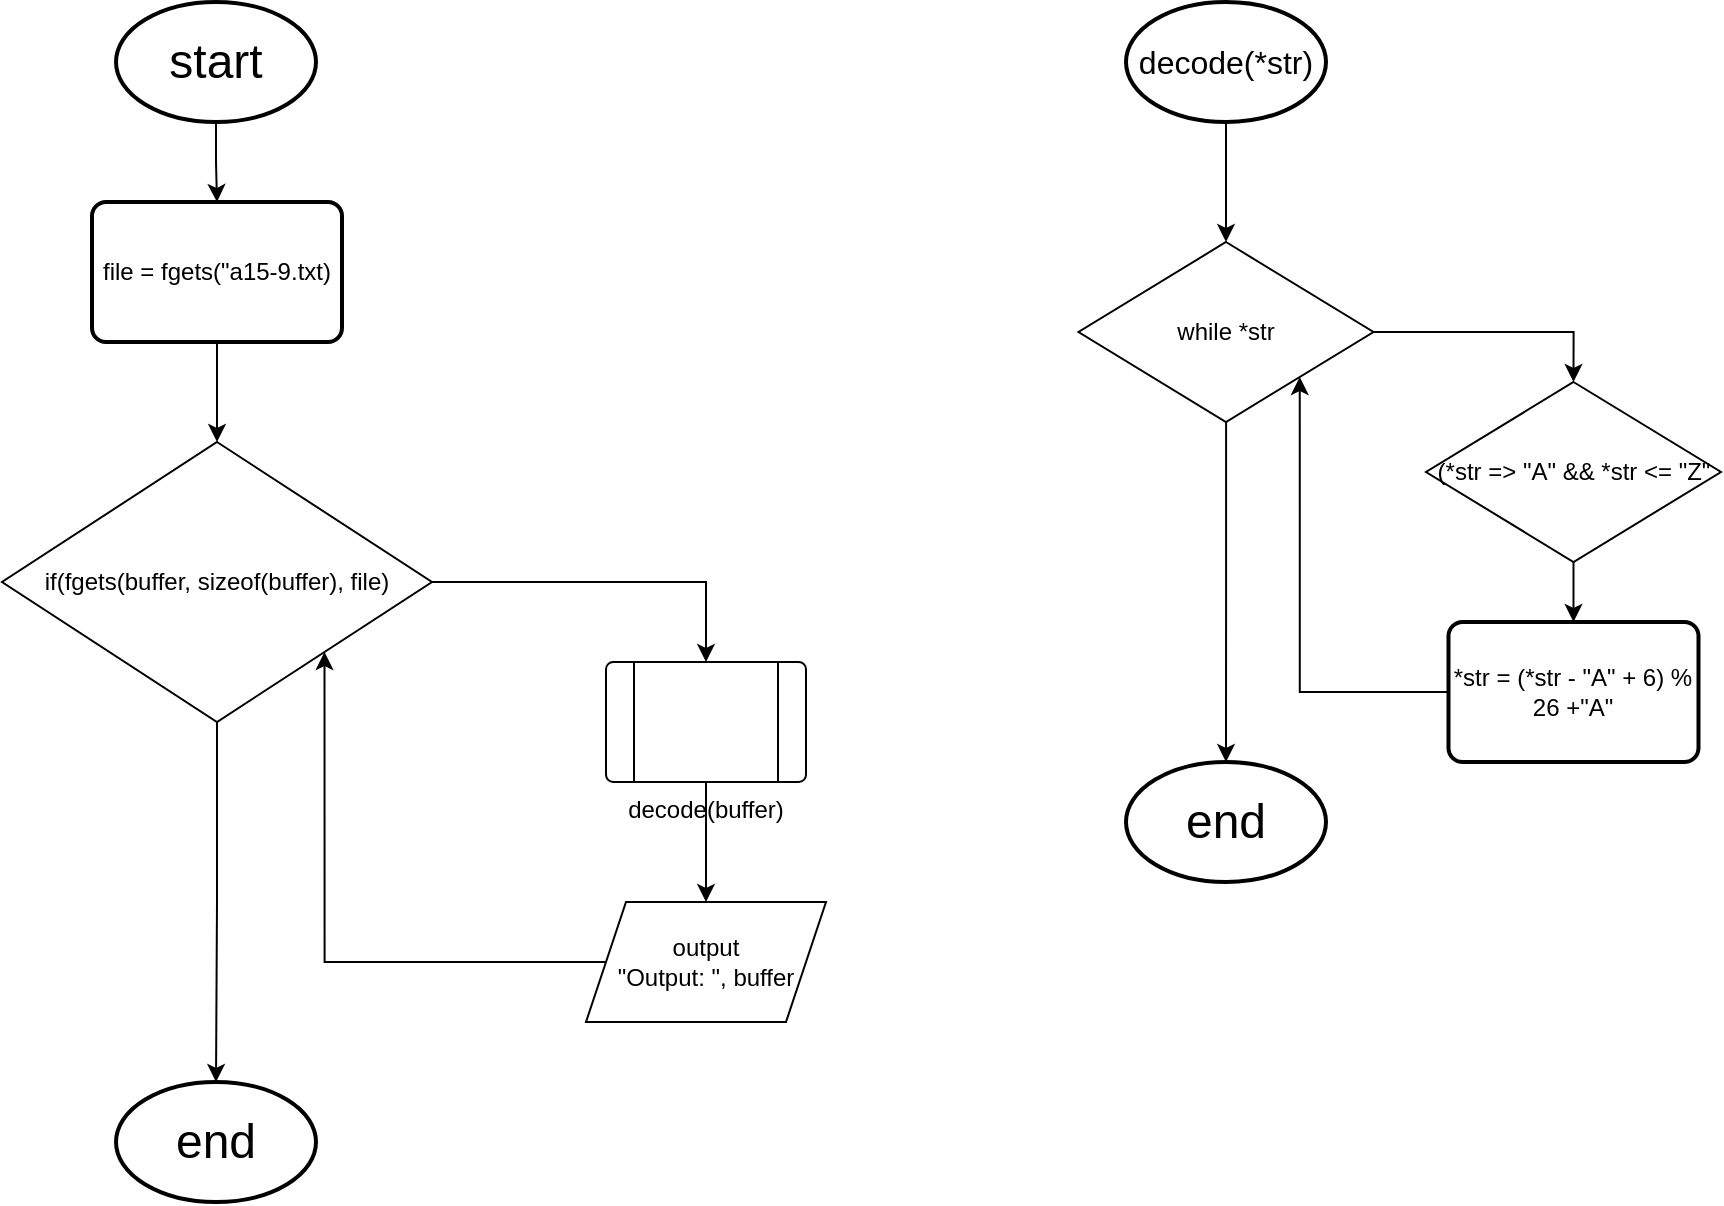 <mxfile version="25.0.3">
  <diagram name="Page-1" id="u2tIbMp8UvbzlLTxnLox">
    <mxGraphModel dx="1434" dy="746" grid="1" gridSize="10" guides="1" tooltips="1" connect="1" arrows="1" fold="1" page="1" pageScale="1" pageWidth="850" pageHeight="1100" math="0" shadow="0">
      <root>
        <mxCell id="0" />
        <mxCell id="1" parent="0" />
        <mxCell id="LNxij7_ir9_zZzLMy2Dt-22" style="edgeStyle=orthogonalEdgeStyle;rounded=0;orthogonalLoop=1;jettySize=auto;html=1;entryX=0.5;entryY=0;entryDx=0;entryDy=0;" edge="1" parent="1" source="LNxij7_ir9_zZzLMy2Dt-1" target="LNxij7_ir9_zZzLMy2Dt-3">
          <mxGeometry relative="1" as="geometry" />
        </mxCell>
        <mxCell id="LNxij7_ir9_zZzLMy2Dt-1" value="&lt;font style=&quot;font-size: 24px;&quot;&gt;start&lt;/font&gt;" style="strokeWidth=2;html=1;shape=mxgraph.flowchart.start_1;whiteSpace=wrap;" vertex="1" parent="1">
          <mxGeometry x="375" y="40" width="100" height="60" as="geometry" />
        </mxCell>
        <mxCell id="LNxij7_ir9_zZzLMy2Dt-2" value="&lt;font style=&quot;font-size: 24px;&quot;&gt;end&lt;/font&gt;" style="strokeWidth=2;html=1;shape=mxgraph.flowchart.start_1;whiteSpace=wrap;" vertex="1" parent="1">
          <mxGeometry x="375" y="580" width="100" height="60" as="geometry" />
        </mxCell>
        <mxCell id="LNxij7_ir9_zZzLMy2Dt-23" style="edgeStyle=orthogonalEdgeStyle;rounded=0;orthogonalLoop=1;jettySize=auto;html=1;entryX=0.5;entryY=0;entryDx=0;entryDy=0;" edge="1" parent="1" source="LNxij7_ir9_zZzLMy2Dt-3" target="LNxij7_ir9_zZzLMy2Dt-4">
          <mxGeometry relative="1" as="geometry" />
        </mxCell>
        <mxCell id="LNxij7_ir9_zZzLMy2Dt-3" value="file = fgets(&quot;a15-9.txt)" style="rounded=1;whiteSpace=wrap;html=1;absoluteArcSize=1;arcSize=14;strokeWidth=2;" vertex="1" parent="1">
          <mxGeometry x="363" y="140" width="125" height="70" as="geometry" />
        </mxCell>
        <mxCell id="LNxij7_ir9_zZzLMy2Dt-8" style="edgeStyle=orthogonalEdgeStyle;rounded=0;orthogonalLoop=1;jettySize=auto;html=1;entryX=0.5;entryY=0;entryDx=0;entryDy=0;" edge="1" parent="1" source="LNxij7_ir9_zZzLMy2Dt-4" target="LNxij7_ir9_zZzLMy2Dt-6">
          <mxGeometry relative="1" as="geometry" />
        </mxCell>
        <mxCell id="LNxij7_ir9_zZzLMy2Dt-4" value="if(fgets(buffer, sizeof(buffer), file)" style="rhombus;whiteSpace=wrap;html=1;" vertex="1" parent="1">
          <mxGeometry x="318" y="260" width="215" height="140" as="geometry" />
        </mxCell>
        <mxCell id="LNxij7_ir9_zZzLMy2Dt-9" style="edgeStyle=orthogonalEdgeStyle;rounded=0;orthogonalLoop=1;jettySize=auto;html=1;entryX=0.5;entryY=0;entryDx=0;entryDy=0;" edge="1" parent="1" source="LNxij7_ir9_zZzLMy2Dt-6" target="LNxij7_ir9_zZzLMy2Dt-7">
          <mxGeometry relative="1" as="geometry" />
        </mxCell>
        <mxCell id="LNxij7_ir9_zZzLMy2Dt-6" value="decode(buffer)" style="verticalLabelPosition=bottom;verticalAlign=top;html=1;shape=process;whiteSpace=wrap;rounded=1;size=0.14;arcSize=6;" vertex="1" parent="1">
          <mxGeometry x="620" y="370" width="100" height="60" as="geometry" />
        </mxCell>
        <mxCell id="LNxij7_ir9_zZzLMy2Dt-10" style="edgeStyle=orthogonalEdgeStyle;rounded=0;orthogonalLoop=1;jettySize=auto;html=1;entryX=1;entryY=1;entryDx=0;entryDy=0;" edge="1" parent="1" source="LNxij7_ir9_zZzLMy2Dt-7" target="LNxij7_ir9_zZzLMy2Dt-4">
          <mxGeometry relative="1" as="geometry" />
        </mxCell>
        <mxCell id="LNxij7_ir9_zZzLMy2Dt-7" value="output&lt;div&gt;&quot;Output: &quot;, buffer&lt;/div&gt;" style="shape=parallelogram;perimeter=parallelogramPerimeter;whiteSpace=wrap;html=1;fixedSize=1;" vertex="1" parent="1">
          <mxGeometry x="610" y="490" width="120" height="60" as="geometry" />
        </mxCell>
        <mxCell id="LNxij7_ir9_zZzLMy2Dt-11" style="edgeStyle=orthogonalEdgeStyle;rounded=0;orthogonalLoop=1;jettySize=auto;html=1;entryX=0.5;entryY=0;entryDx=0;entryDy=0;entryPerimeter=0;" edge="1" parent="1" source="LNxij7_ir9_zZzLMy2Dt-4" target="LNxij7_ir9_zZzLMy2Dt-2">
          <mxGeometry relative="1" as="geometry" />
        </mxCell>
        <mxCell id="LNxij7_ir9_zZzLMy2Dt-16" style="edgeStyle=orthogonalEdgeStyle;rounded=0;orthogonalLoop=1;jettySize=auto;html=1;entryX=0.5;entryY=0;entryDx=0;entryDy=0;" edge="1" parent="1" source="LNxij7_ir9_zZzLMy2Dt-12" target="LNxij7_ir9_zZzLMy2Dt-13">
          <mxGeometry relative="1" as="geometry" />
        </mxCell>
        <mxCell id="LNxij7_ir9_zZzLMy2Dt-12" value="&lt;font style=&quot;font-size: 16px;&quot;&gt;decode(*str)&lt;/font&gt;" style="strokeWidth=2;html=1;shape=mxgraph.flowchart.start_1;whiteSpace=wrap;" vertex="1" parent="1">
          <mxGeometry x="880" y="40" width="100" height="60" as="geometry" />
        </mxCell>
        <mxCell id="LNxij7_ir9_zZzLMy2Dt-17" style="edgeStyle=orthogonalEdgeStyle;rounded=0;orthogonalLoop=1;jettySize=auto;html=1;entryX=0.5;entryY=0;entryDx=0;entryDy=0;" edge="1" parent="1" source="LNxij7_ir9_zZzLMy2Dt-13" target="LNxij7_ir9_zZzLMy2Dt-14">
          <mxGeometry relative="1" as="geometry" />
        </mxCell>
        <mxCell id="LNxij7_ir9_zZzLMy2Dt-13" value="while *str" style="rhombus;whiteSpace=wrap;html=1;" vertex="1" parent="1">
          <mxGeometry x="856.25" y="160" width="147.5" height="90" as="geometry" />
        </mxCell>
        <mxCell id="LNxij7_ir9_zZzLMy2Dt-18" style="edgeStyle=orthogonalEdgeStyle;rounded=0;orthogonalLoop=1;jettySize=auto;html=1;entryX=0.5;entryY=0;entryDx=0;entryDy=0;" edge="1" parent="1" source="LNxij7_ir9_zZzLMy2Dt-14" target="LNxij7_ir9_zZzLMy2Dt-15">
          <mxGeometry relative="1" as="geometry" />
        </mxCell>
        <mxCell id="LNxij7_ir9_zZzLMy2Dt-14" value="(*str =&amp;gt; &quot;A&quot; &amp;amp;&amp;amp; *str &amp;lt;= &quot;Z&quot;" style="rhombus;whiteSpace=wrap;html=1;" vertex="1" parent="1">
          <mxGeometry x="1030" y="230" width="147.5" height="90" as="geometry" />
        </mxCell>
        <mxCell id="LNxij7_ir9_zZzLMy2Dt-19" style="edgeStyle=orthogonalEdgeStyle;rounded=0;orthogonalLoop=1;jettySize=auto;html=1;entryX=1;entryY=1;entryDx=0;entryDy=0;" edge="1" parent="1" source="LNxij7_ir9_zZzLMy2Dt-15" target="LNxij7_ir9_zZzLMy2Dt-13">
          <mxGeometry relative="1" as="geometry" />
        </mxCell>
        <mxCell id="LNxij7_ir9_zZzLMy2Dt-15" value="*str = (*str - &quot;A&quot; + 6) % 26 +&quot;A&quot;" style="rounded=1;whiteSpace=wrap;html=1;absoluteArcSize=1;arcSize=14;strokeWidth=2;" vertex="1" parent="1">
          <mxGeometry x="1041.25" y="350" width="125" height="70" as="geometry" />
        </mxCell>
        <mxCell id="LNxij7_ir9_zZzLMy2Dt-20" value="&lt;font style=&quot;font-size: 24px;&quot;&gt;end&lt;/font&gt;" style="strokeWidth=2;html=1;shape=mxgraph.flowchart.start_1;whiteSpace=wrap;" vertex="1" parent="1">
          <mxGeometry x="880" y="420" width="100" height="60" as="geometry" />
        </mxCell>
        <mxCell id="LNxij7_ir9_zZzLMy2Dt-21" style="edgeStyle=orthogonalEdgeStyle;rounded=0;orthogonalLoop=1;jettySize=auto;html=1;entryX=0.5;entryY=0;entryDx=0;entryDy=0;entryPerimeter=0;" edge="1" parent="1" source="LNxij7_ir9_zZzLMy2Dt-13" target="LNxij7_ir9_zZzLMy2Dt-20">
          <mxGeometry relative="1" as="geometry" />
        </mxCell>
      </root>
    </mxGraphModel>
  </diagram>
</mxfile>
